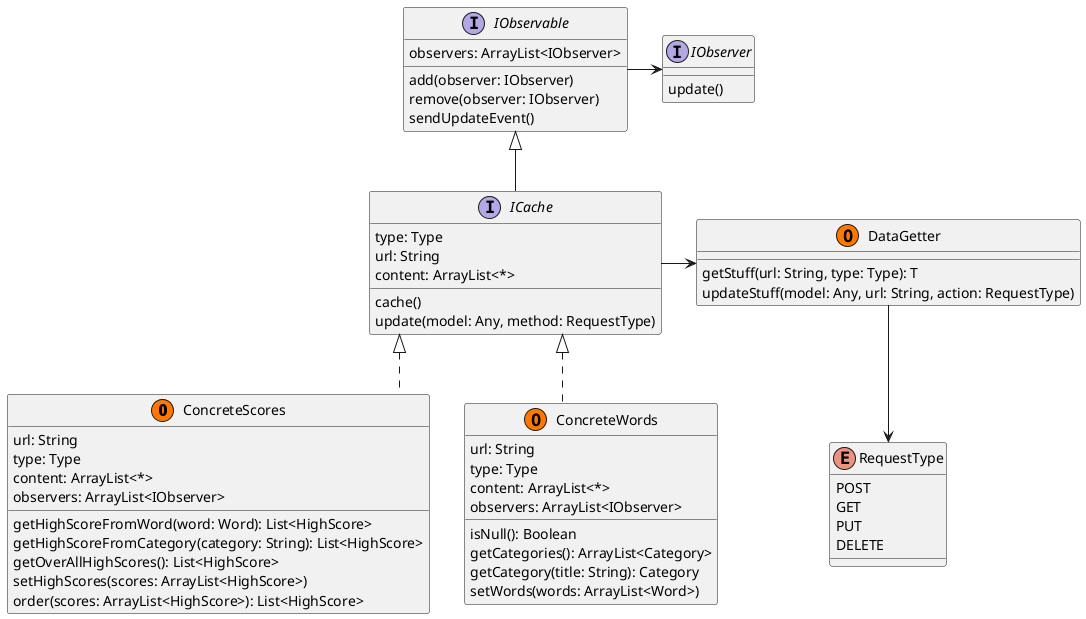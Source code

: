 @startuml
skinparam linetype ortho
class ConcreteScores << (O,#FF7700) >> implements ICache {
    url: String
    type: Type
    content: ArrayList<*>
    observers: ArrayList<IObserver>
    getHighScoreFromWord(word: Word): List<HighScore>
    getHighScoreFromCategory(category: String): List<HighScore>
    getOverAllHighScores(): List<HighScore>
    setHighScores(scores: ArrayList<HighScore>)
    order(scores: ArrayList<HighScore>): List<HighScore>
}


class ConcreteWords << (O,#FF7700) >> implements ICache {
    url: String
    type: Type
    content: ArrayList<*>
    observers: ArrayList<IObserver>
    isNull(): Boolean
    getCategories(): ArrayList<Category>
    getCategory(title: String): Category
    setWords(words: ArrayList<Word>)
}


interface ICache implements IObservable {
    type: Type
    url: String
    content: ArrayList<*>
    cache()
    update(model: Any, method: RequestType)
}

ICache -> DataGetter

interface IObservable {
    observers: ArrayList<IObserver>
    add(observer: IObserver)
    remove(observer: IObserver)
    sendUpdateEvent()
}

IObservable --r-> IObserver

interface IObserver {
    update()
}

class DataGetter << (O,#FF7700) >> {
    getStuff(url: String, type: Type): T
    updateStuff(model: Any, url: String, action: RequestType)
}

DataGetter -d-> RequestType

enum RequestType {
    POST
    GET
    PUT
    DELETE
}

@enduml

